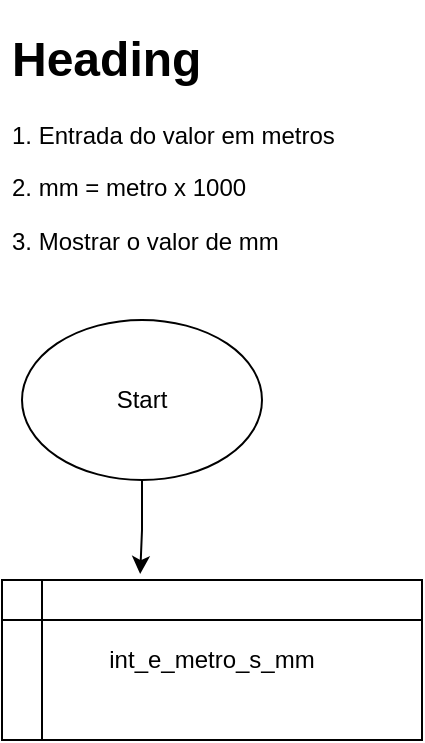 <mxfile version="16.5.6" type="device"><diagram id="kabVC4rPIxdyWNDu8PYj" name="Page-1"><mxGraphModel dx="1422" dy="794" grid="1" gridSize="10" guides="1" tooltips="1" connect="1" arrows="1" fold="1" page="1" pageScale="1" pageWidth="827" pageHeight="1169" math="0" shadow="0"><root><mxCell id="0"/><mxCell id="1" parent="0"/><mxCell id="SUrhHFDgDXCVhUjrCMjj-1" value="&lt;h1&gt;Heading&lt;/h1&gt;&lt;p&gt;1. Entrada do valor em metros&amp;nbsp;&lt;/p&gt;&lt;p&gt;2. mm = metro x 1000&lt;/p&gt;&lt;p&gt;3. Mostrar o valor de mm&amp;nbsp;&lt;/p&gt;" style="text;html=1;strokeColor=none;fillColor=none;spacing=5;spacingTop=-20;whiteSpace=wrap;overflow=hidden;rounded=0;" vertex="1" parent="1"><mxGeometry x="50" y="20" width="190" height="120" as="geometry"/></mxCell><mxCell id="SUrhHFDgDXCVhUjrCMjj-4" style="edgeStyle=orthogonalEdgeStyle;rounded=0;orthogonalLoop=1;jettySize=auto;html=1;exitX=0.5;exitY=1;exitDx=0;exitDy=0;entryX=0.329;entryY=-0.037;entryDx=0;entryDy=0;entryPerimeter=0;" edge="1" parent="1" source="SUrhHFDgDXCVhUjrCMjj-2" target="SUrhHFDgDXCVhUjrCMjj-3"><mxGeometry relative="1" as="geometry"/></mxCell><mxCell id="SUrhHFDgDXCVhUjrCMjj-2" value="Start" style="ellipse;whiteSpace=wrap;html=1;" vertex="1" parent="1"><mxGeometry x="60" y="170" width="120" height="80" as="geometry"/></mxCell><mxCell id="SUrhHFDgDXCVhUjrCMjj-3" value="int_e_metro_s_mm" style="shape=internalStorage;whiteSpace=wrap;html=1;backgroundOutline=1;" vertex="1" parent="1"><mxGeometry x="50" y="300" width="210" height="80" as="geometry"/></mxCell></root></mxGraphModel></diagram></mxfile>